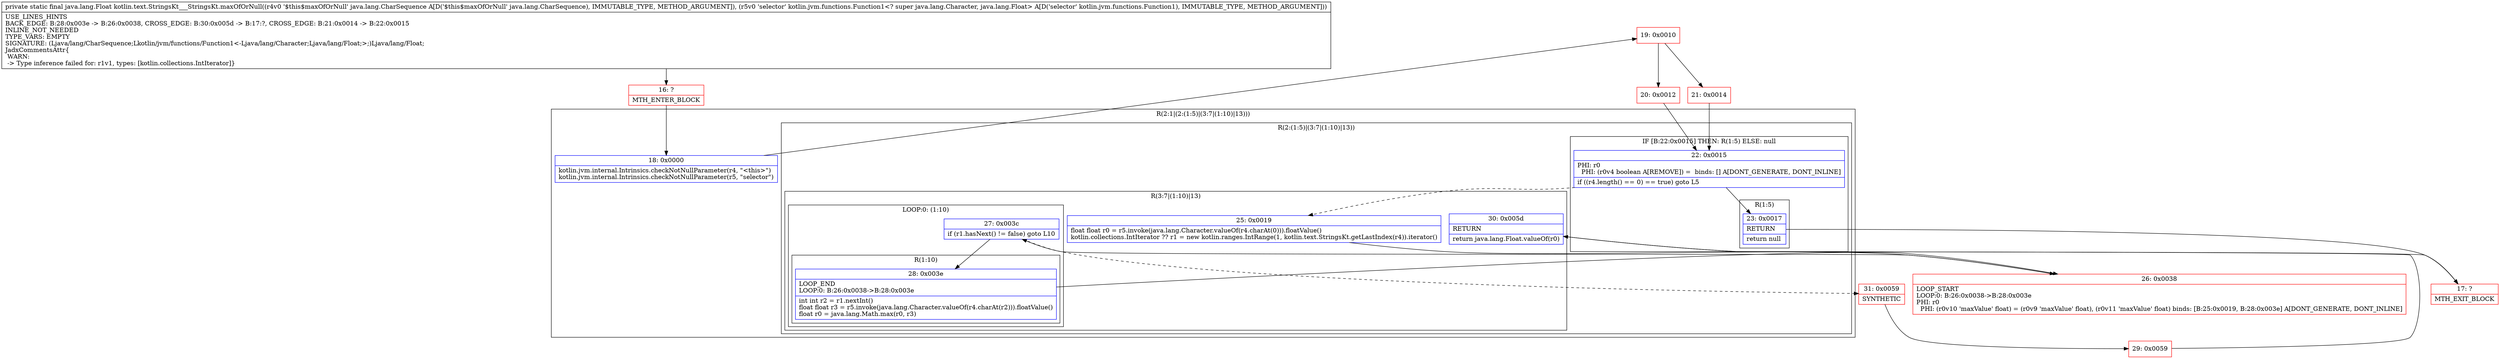 digraph "CFG forkotlin.text.StringsKt___StringsKt.maxOfOrNull(Ljava\/lang\/CharSequence;Lkotlin\/jvm\/functions\/Function1;)Ljava\/lang\/Float;" {
subgraph cluster_Region_1323928905 {
label = "R(2:1|(2:(1:5)|(3:7|(1:10)|13)))";
node [shape=record,color=blue];
Node_18 [shape=record,label="{18\:\ 0x0000|kotlin.jvm.internal.Intrinsics.checkNotNullParameter(r4, \"\<this\>\")\lkotlin.jvm.internal.Intrinsics.checkNotNullParameter(r5, \"selector\")\l}"];
subgraph cluster_Region_614397136 {
label = "R(2:(1:5)|(3:7|(1:10)|13))";
node [shape=record,color=blue];
subgraph cluster_IfRegion_1216972902 {
label = "IF [B:22:0x0015] THEN: R(1:5) ELSE: null";
node [shape=record,color=blue];
Node_22 [shape=record,label="{22\:\ 0x0015|PHI: r0 \l  PHI: (r0v4 boolean A[REMOVE]) =  binds: [] A[DONT_GENERATE, DONT_INLINE]\l|if ((r4.length() == 0) == true) goto L5\l}"];
subgraph cluster_Region_879533112 {
label = "R(1:5)";
node [shape=record,color=blue];
Node_23 [shape=record,label="{23\:\ 0x0017|RETURN\l|return null\l}"];
}
}
subgraph cluster_Region_1725551164 {
label = "R(3:7|(1:10)|13)";
node [shape=record,color=blue];
Node_25 [shape=record,label="{25\:\ 0x0019|float float r0 = r5.invoke(java.lang.Character.valueOf(r4.charAt(0))).floatValue()\lkotlin.collections.IntIterator ?? r1 = new kotlin.ranges.IntRange(1, kotlin.text.StringsKt.getLastIndex(r4)).iterator()\l}"];
subgraph cluster_LoopRegion_594960634 {
label = "LOOP:0: (1:10)";
node [shape=record,color=blue];
Node_27 [shape=record,label="{27\:\ 0x003c|if (r1.hasNext() != false) goto L10\l}"];
subgraph cluster_Region_1810381336 {
label = "R(1:10)";
node [shape=record,color=blue];
Node_28 [shape=record,label="{28\:\ 0x003e|LOOP_END\lLOOP:0: B:26:0x0038\-\>B:28:0x003e\l|int int r2 = r1.nextInt()\lfloat float r3 = r5.invoke(java.lang.Character.valueOf(r4.charAt(r2))).floatValue()\lfloat r0 = java.lang.Math.max(r0, r3)\l}"];
}
}
Node_30 [shape=record,label="{30\:\ 0x005d|RETURN\l|return java.lang.Float.valueOf(r0)\l}"];
}
}
}
Node_16 [shape=record,color=red,label="{16\:\ ?|MTH_ENTER_BLOCK\l}"];
Node_19 [shape=record,color=red,label="{19\:\ 0x0010}"];
Node_20 [shape=record,color=red,label="{20\:\ 0x0012}"];
Node_17 [shape=record,color=red,label="{17\:\ ?|MTH_EXIT_BLOCK\l}"];
Node_26 [shape=record,color=red,label="{26\:\ 0x0038|LOOP_START\lLOOP:0: B:26:0x0038\-\>B:28:0x003e\lPHI: r0 \l  PHI: (r0v10 'maxValue' float) = (r0v9 'maxValue' float), (r0v11 'maxValue' float) binds: [B:25:0x0019, B:28:0x003e] A[DONT_GENERATE, DONT_INLINE]\l}"];
Node_31 [shape=record,color=red,label="{31\:\ 0x0059|SYNTHETIC\l}"];
Node_29 [shape=record,color=red,label="{29\:\ 0x0059}"];
Node_21 [shape=record,color=red,label="{21\:\ 0x0014}"];
MethodNode[shape=record,label="{private static final java.lang.Float kotlin.text.StringsKt___StringsKt.maxOfOrNull((r4v0 '$this$maxOfOrNull' java.lang.CharSequence A[D('$this$maxOfOrNull' java.lang.CharSequence), IMMUTABLE_TYPE, METHOD_ARGUMENT]), (r5v0 'selector' kotlin.jvm.functions.Function1\<? super java.lang.Character, java.lang.Float\> A[D('selector' kotlin.jvm.functions.Function1), IMMUTABLE_TYPE, METHOD_ARGUMENT]))  | USE_LINES_HINTS\lBACK_EDGE: B:28:0x003e \-\> B:26:0x0038, CROSS_EDGE: B:30:0x005d \-\> B:17:?, CROSS_EDGE: B:21:0x0014 \-\> B:22:0x0015\lINLINE_NOT_NEEDED\lTYPE_VARS: EMPTY\lSIGNATURE: (Ljava\/lang\/CharSequence;Lkotlin\/jvm\/functions\/Function1\<\-Ljava\/lang\/Character;Ljava\/lang\/Float;\>;)Ljava\/lang\/Float;\lJadxCommentsAttr\{\l WARN: \l \-\> Type inference failed for: r1v1, types: [kotlin.collections.IntIterator]\}\l}"];
MethodNode -> Node_16;Node_18 -> Node_19;
Node_22 -> Node_23;
Node_22 -> Node_25[style=dashed];
Node_23 -> Node_17;
Node_25 -> Node_26;
Node_27 -> Node_28;
Node_27 -> Node_31[style=dashed];
Node_28 -> Node_26;
Node_30 -> Node_17;
Node_16 -> Node_18;
Node_19 -> Node_20;
Node_19 -> Node_21;
Node_20 -> Node_22;
Node_26 -> Node_27;
Node_31 -> Node_29;
Node_29 -> Node_30;
Node_21 -> Node_22;
}


